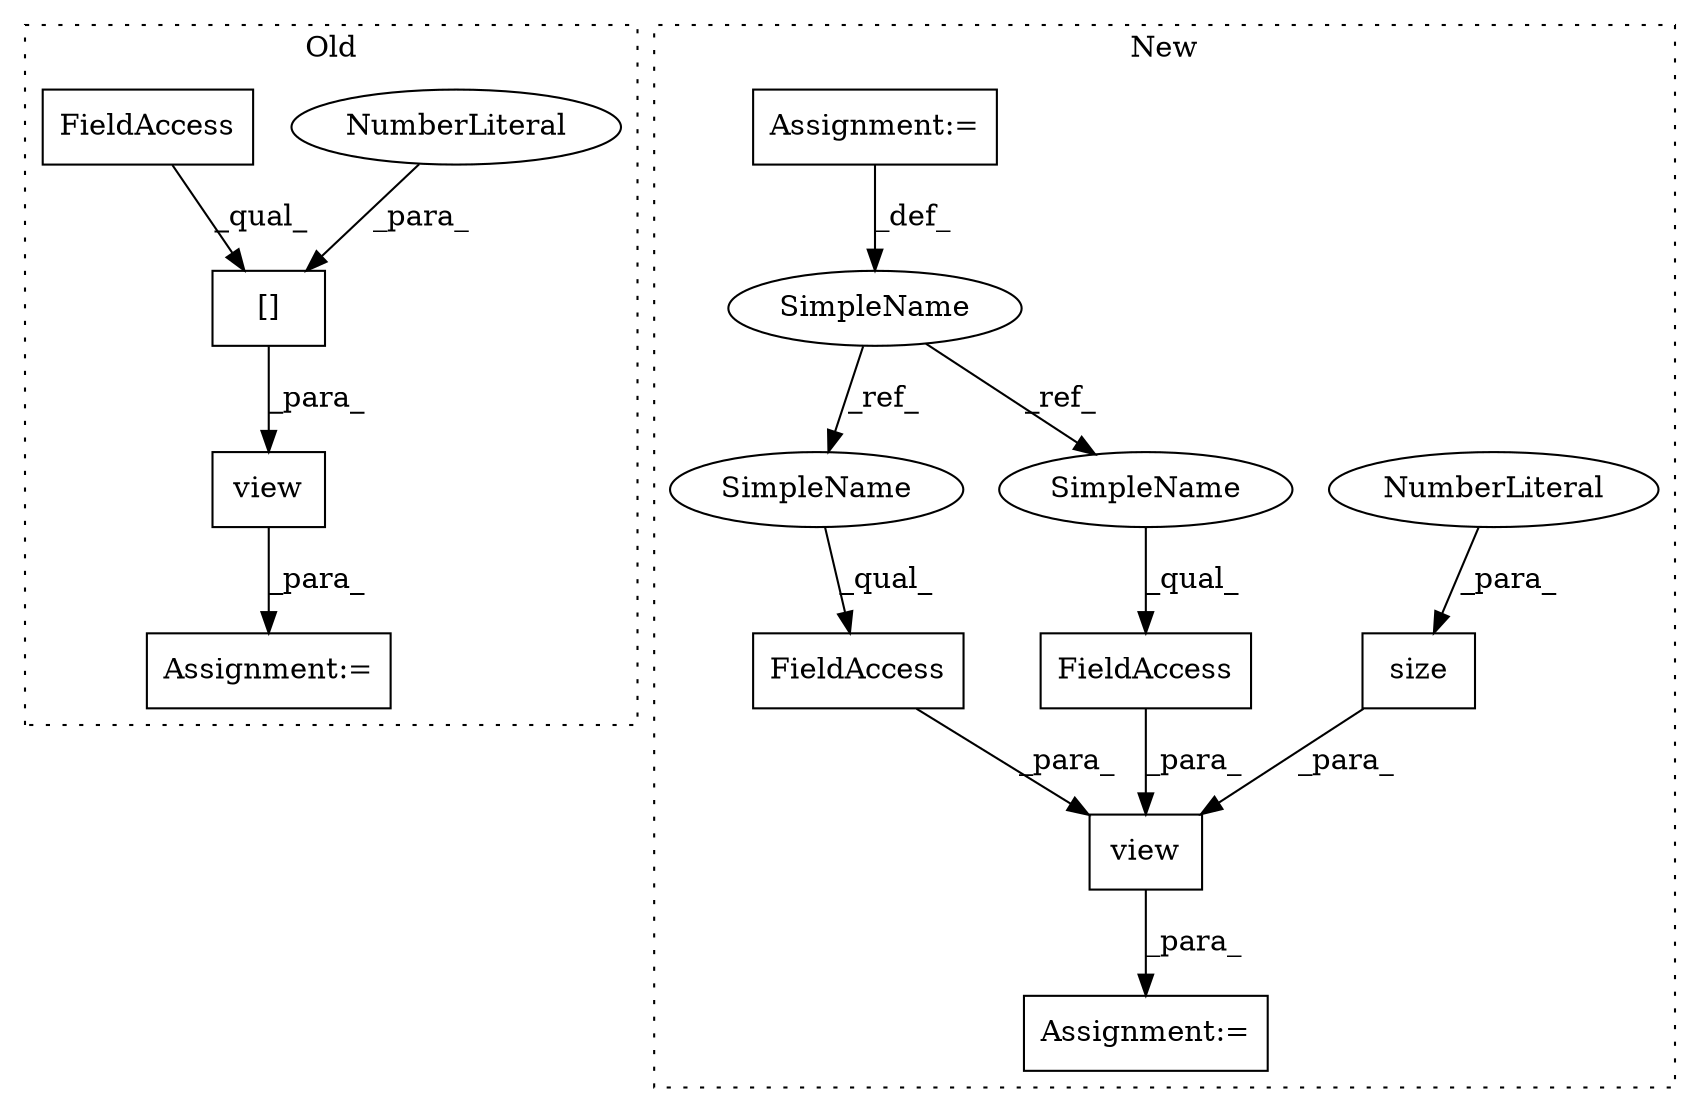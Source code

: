 digraph G {
subgraph cluster0 {
1 [label="view" a="32" s="2596,2647" l="5,1" shape="box"];
4 [label="Assignment:=" a="7" s="2591" l="1" shape="box"];
6 [label="[]" a="2" s="2601,2612" l="10,1" shape="box"];
7 [label="NumberLiteral" a="34" s="2611" l="1" shape="ellipse"];
12 [label="FieldAccess" a="22" s="2601" l="9" shape="box"];
label = "Old";
style="dotted";
}
subgraph cluster1 {
2 [label="size" a="32" s="2594,2600" l="5,1" shape="box"];
3 [label="Assignment:=" a="7" s="2580" l="1" shape="box"];
5 [label="NumberLiteral" a="34" s="2599" l="1" shape="ellipse"];
8 [label="view" a="32" s="2585,2640" l="5,1" shape="box"];
9 [label="FieldAccess" a="22" s="2615" l="12" shape="box"];
10 [label="SimpleName" a="42" s="2448" l="3" shape="ellipse"];
11 [label="FieldAccess" a="22" s="2602" l="12" shape="box"];
13 [label="Assignment:=" a="7" s="2448" l="3" shape="box"];
14 [label="SimpleName" a="42" s="2602" l="3" shape="ellipse"];
15 [label="SimpleName" a="42" s="2615" l="3" shape="ellipse"];
label = "New";
style="dotted";
}
1 -> 4 [label="_para_"];
2 -> 8 [label="_para_"];
5 -> 2 [label="_para_"];
6 -> 1 [label="_para_"];
7 -> 6 [label="_para_"];
8 -> 3 [label="_para_"];
9 -> 8 [label="_para_"];
10 -> 14 [label="_ref_"];
10 -> 15 [label="_ref_"];
11 -> 8 [label="_para_"];
12 -> 6 [label="_qual_"];
13 -> 10 [label="_def_"];
14 -> 11 [label="_qual_"];
15 -> 9 [label="_qual_"];
}